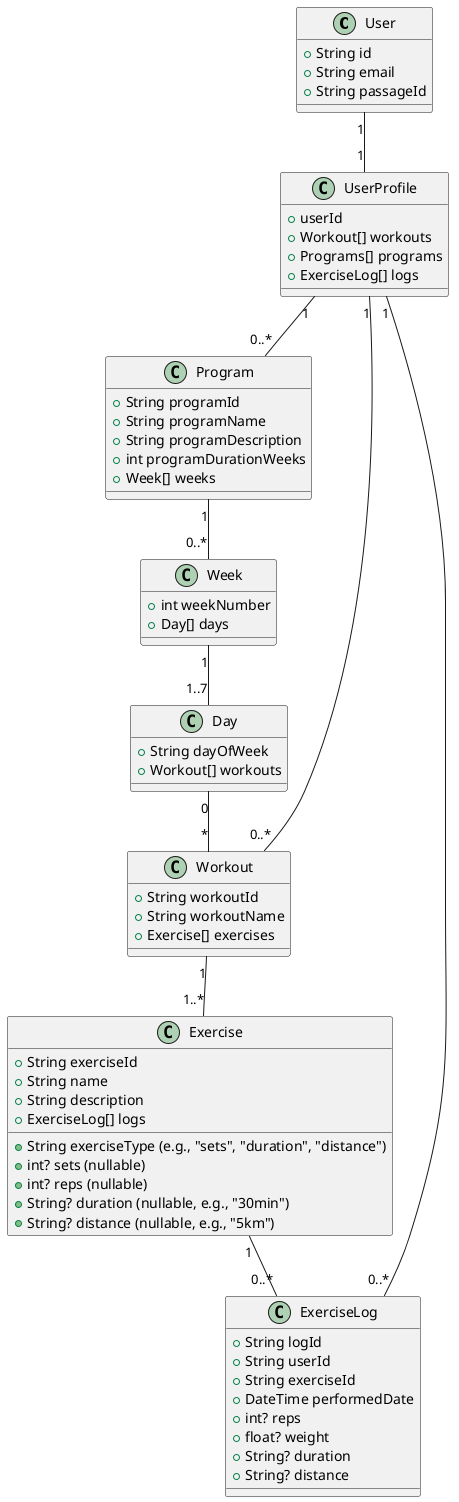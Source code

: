@startuml HercuHealth_DB_Schema

Class User {
  +String id
  +String email
  +String passageId
  
}

Class UserProfile {
  +userId
  +Workout[] workouts
  +Programs[] programs
  +ExerciseLog[] logs
}

class Program {
  +String programId
  +String programName
  +String programDescription
  +int programDurationWeeks
  +Week[] weeks
}

class Week {
  +int weekNumber
  +Day[] days
}

class Day {
  +String dayOfWeek
  +Workout[] workouts
}

class Workout {
  +String workoutId
  +String workoutName
  +Exercise[] exercises
}

class Exercise {
  +String exerciseId
  +String name
  +String description
  +String exerciseType (e.g., "sets", "duration", "distance")
  +int? sets (nullable)
  +int? reps (nullable)
  +String? duration (nullable, e.g., "30min")
  +String? distance (nullable, e.g., "5km")
  +ExerciseLog[] logs
}

class ExerciseLog {
  +String logId
  +String userId
  +String exerciseId
  +DateTime performedDate
  +int? reps
  +float? weight
  +String? duration
  +String? distance
}

Program "1" -- "0..*" Week
Week "1" -- "1..7" Day
Day "0" -- "*" Workout
Workout "1" -- "1..*" Exercise
Exercise "1" -- "0..*" ExerciseLog


User "1" -- "1" UserProfile
UserProfile "1" -- "0..*" Workout
UserProfile "1" -- "0..*" Program
UserProfile "1" -- "0..*" ExerciseLog

@enduml
